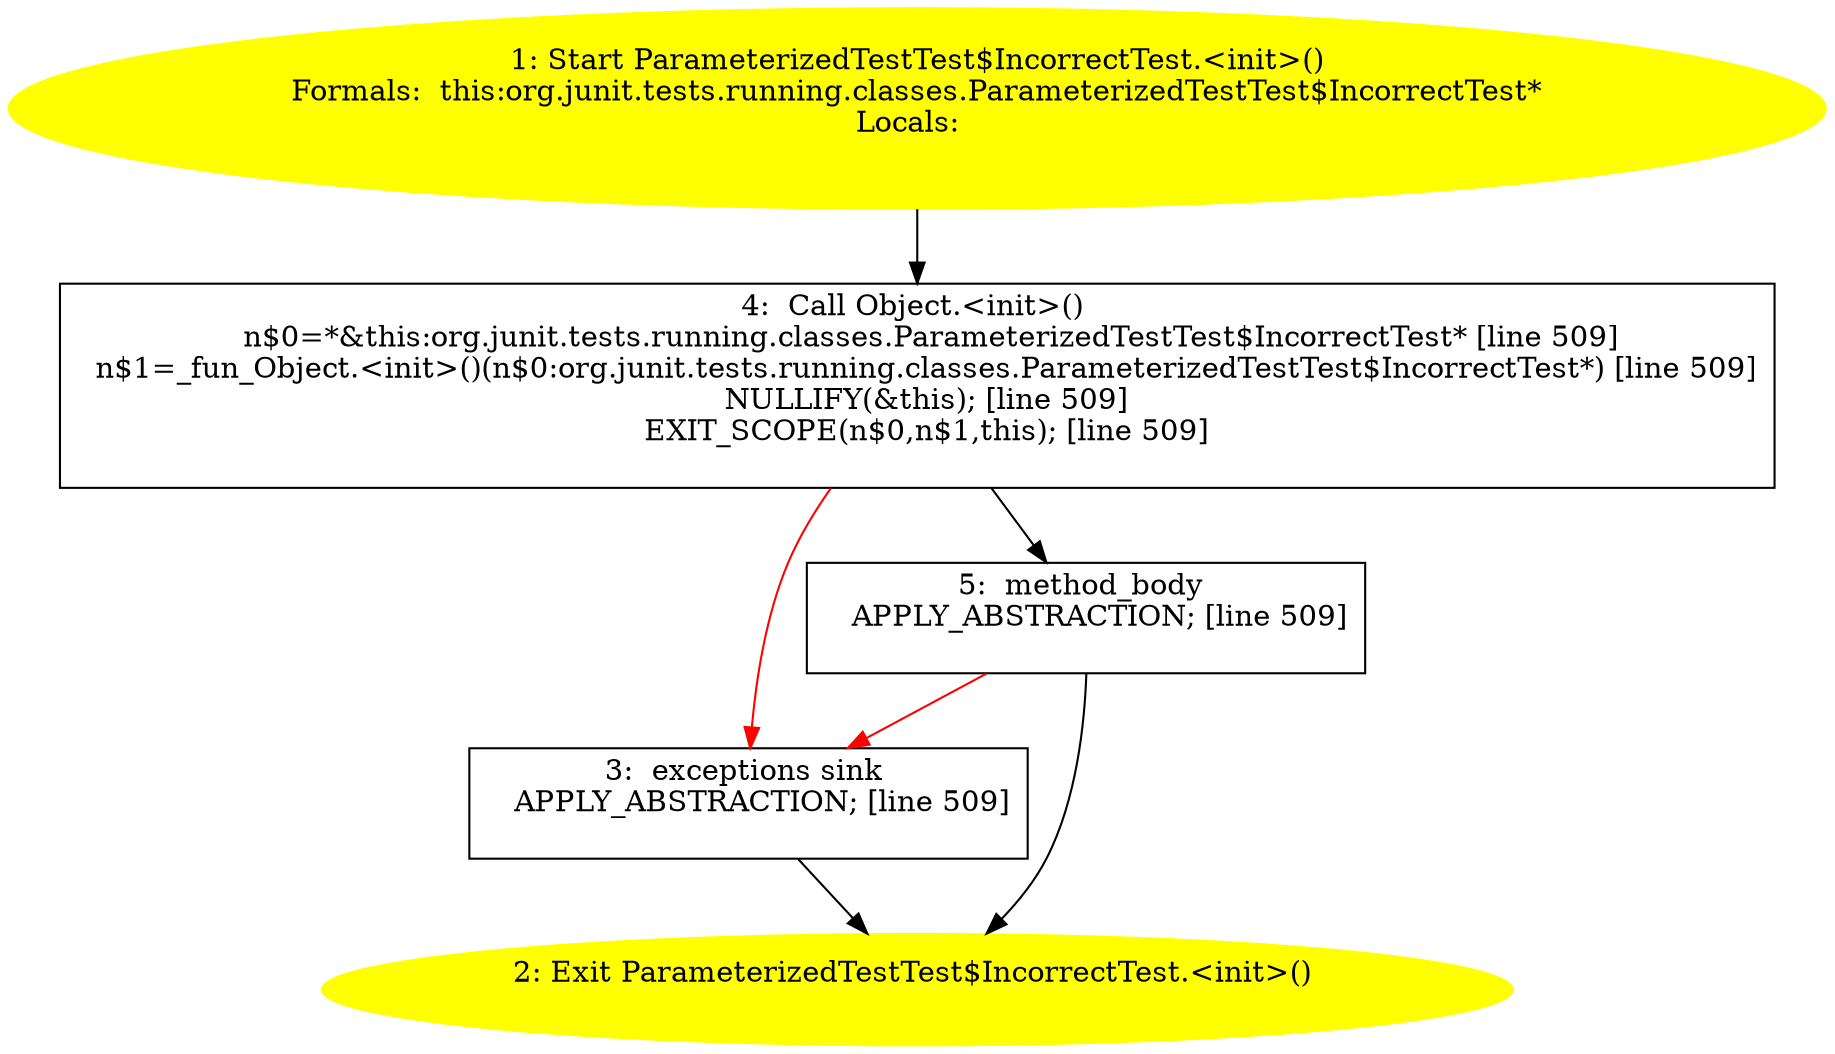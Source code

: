 /* @generated */
digraph cfg {
"org.junit.tests.running.classes.ParameterizedTestTest$IncorrectTest.<init>().136eab33f5a75b5b37227c5dc5eaac3a_1" [label="1: Start ParameterizedTestTest$IncorrectTest.<init>()\nFormals:  this:org.junit.tests.running.classes.ParameterizedTestTest$IncorrectTest*\nLocals:  \n  " color=yellow style=filled]
	

	 "org.junit.tests.running.classes.ParameterizedTestTest$IncorrectTest.<init>().136eab33f5a75b5b37227c5dc5eaac3a_1" -> "org.junit.tests.running.classes.ParameterizedTestTest$IncorrectTest.<init>().136eab33f5a75b5b37227c5dc5eaac3a_4" ;
"org.junit.tests.running.classes.ParameterizedTestTest$IncorrectTest.<init>().136eab33f5a75b5b37227c5dc5eaac3a_2" [label="2: Exit ParameterizedTestTest$IncorrectTest.<init>() \n  " color=yellow style=filled]
	

"org.junit.tests.running.classes.ParameterizedTestTest$IncorrectTest.<init>().136eab33f5a75b5b37227c5dc5eaac3a_3" [label="3:  exceptions sink \n   APPLY_ABSTRACTION; [line 509]\n " shape="box"]
	

	 "org.junit.tests.running.classes.ParameterizedTestTest$IncorrectTest.<init>().136eab33f5a75b5b37227c5dc5eaac3a_3" -> "org.junit.tests.running.classes.ParameterizedTestTest$IncorrectTest.<init>().136eab33f5a75b5b37227c5dc5eaac3a_2" ;
"org.junit.tests.running.classes.ParameterizedTestTest$IncorrectTest.<init>().136eab33f5a75b5b37227c5dc5eaac3a_4" [label="4:  Call Object.<init>() \n   n$0=*&this:org.junit.tests.running.classes.ParameterizedTestTest$IncorrectTest* [line 509]\n  n$1=_fun_Object.<init>()(n$0:org.junit.tests.running.classes.ParameterizedTestTest$IncorrectTest*) [line 509]\n  NULLIFY(&this); [line 509]\n  EXIT_SCOPE(n$0,n$1,this); [line 509]\n " shape="box"]
	

	 "org.junit.tests.running.classes.ParameterizedTestTest$IncorrectTest.<init>().136eab33f5a75b5b37227c5dc5eaac3a_4" -> "org.junit.tests.running.classes.ParameterizedTestTest$IncorrectTest.<init>().136eab33f5a75b5b37227c5dc5eaac3a_5" ;
	 "org.junit.tests.running.classes.ParameterizedTestTest$IncorrectTest.<init>().136eab33f5a75b5b37227c5dc5eaac3a_4" -> "org.junit.tests.running.classes.ParameterizedTestTest$IncorrectTest.<init>().136eab33f5a75b5b37227c5dc5eaac3a_3" [color="red" ];
"org.junit.tests.running.classes.ParameterizedTestTest$IncorrectTest.<init>().136eab33f5a75b5b37227c5dc5eaac3a_5" [label="5:  method_body \n   APPLY_ABSTRACTION; [line 509]\n " shape="box"]
	

	 "org.junit.tests.running.classes.ParameterizedTestTest$IncorrectTest.<init>().136eab33f5a75b5b37227c5dc5eaac3a_5" -> "org.junit.tests.running.classes.ParameterizedTestTest$IncorrectTest.<init>().136eab33f5a75b5b37227c5dc5eaac3a_2" ;
	 "org.junit.tests.running.classes.ParameterizedTestTest$IncorrectTest.<init>().136eab33f5a75b5b37227c5dc5eaac3a_5" -> "org.junit.tests.running.classes.ParameterizedTestTest$IncorrectTest.<init>().136eab33f5a75b5b37227c5dc5eaac3a_3" [color="red" ];
}
